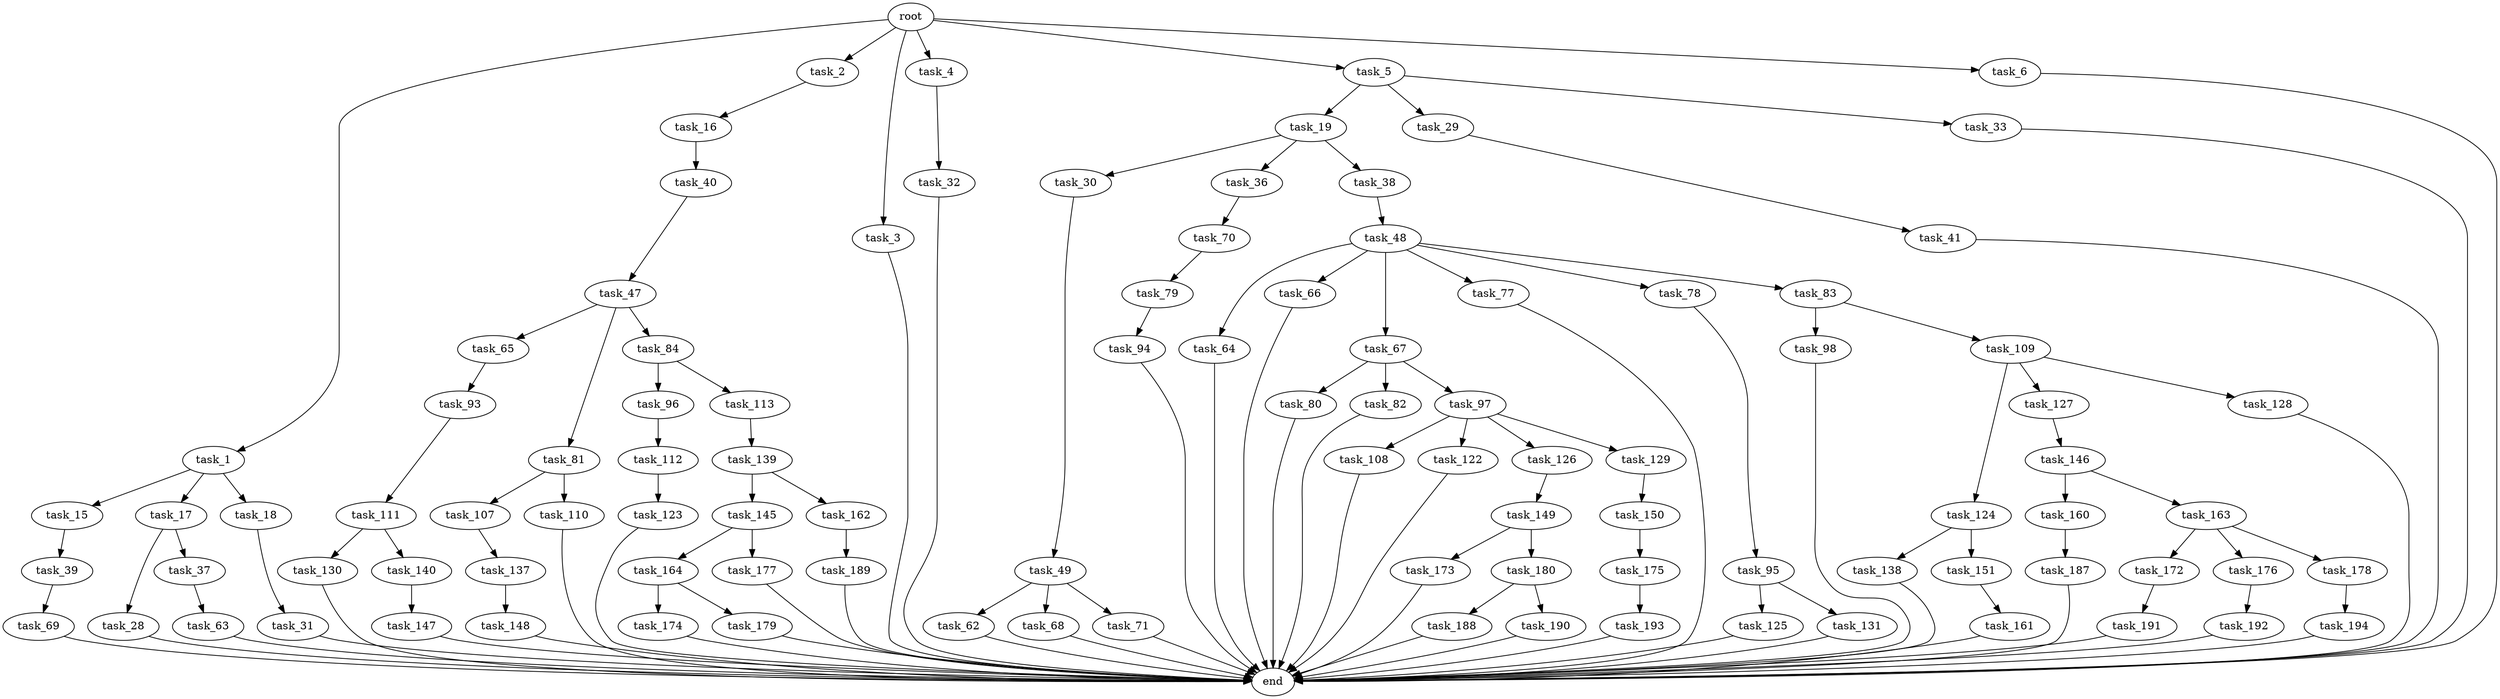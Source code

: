 digraph G {
  root [size="0.000000"];
  task_1 [size="368293445632.000000"];
  task_2 [size="196336411344.000000"];
  task_3 [size="1073741824000.000000"];
  task_4 [size="289236295213.000000"];
  task_5 [size="650278921.000000"];
  task_6 [size="1073741824000.000000"];
  task_15 [size="83018163543.000000"];
  task_16 [size="570962652209.000000"];
  task_17 [size="618129118.000000"];
  task_18 [size="5736188236.000000"];
  task_19 [size="1147956488.000000"];
  task_28 [size="21295103878.000000"];
  task_29 [size="11754337936.000000"];
  task_30 [size="368293445632.000000"];
  task_31 [size="218345325728.000000"];
  task_32 [size="216381164601.000000"];
  task_33 [size="368293445632.000000"];
  task_36 [size="180788946175.000000"];
  task_37 [size="2333014398.000000"];
  task_38 [size="368293445632.000000"];
  task_39 [size="40145835474.000000"];
  task_40 [size="8589934592.000000"];
  task_41 [size="242430496184.000000"];
  task_47 [size="549755813888.000000"];
  task_48 [size="22438391782.000000"];
  task_49 [size="134217728000.000000"];
  task_62 [size="99574022345.000000"];
  task_63 [size="9041626683.000000"];
  task_64 [size="3410665957.000000"];
  task_65 [size="19095852691.000000"];
  task_66 [size="25099668310.000000"];
  task_67 [size="38089934827.000000"];
  task_68 [size="8589934592.000000"];
  task_69 [size="22317251010.000000"];
  task_70 [size="4435169211.000000"];
  task_71 [size="368293445632.000000"];
  task_77 [size="37183251094.000000"];
  task_78 [size="827255181.000000"];
  task_79 [size="172304575686.000000"];
  task_80 [size="11069559660.000000"];
  task_81 [size="134217728000.000000"];
  task_82 [size="12364624082.000000"];
  task_83 [size="382673186.000000"];
  task_84 [size="823832045144.000000"];
  task_93 [size="15584201544.000000"];
  task_94 [size="415928326554.000000"];
  task_95 [size="1073741824000.000000"];
  task_96 [size="782757789696.000000"];
  task_97 [size="1073741824000.000000"];
  task_98 [size="34649803920.000000"];
  task_107 [size="45721519117.000000"];
  task_108 [size="3712666832.000000"];
  task_109 [size="368293445632.000000"];
  task_110 [size="368293445632.000000"];
  task_111 [size="2055336162.000000"];
  task_112 [size="377679871697.000000"];
  task_113 [size="782757789696.000000"];
  task_122 [size="92094464356.000000"];
  task_123 [size="58419319871.000000"];
  task_124 [size="94193244857.000000"];
  task_125 [size="11375173964.000000"];
  task_126 [size="368293445632.000000"];
  task_127 [size="24496426860.000000"];
  task_128 [size="1073741824000.000000"];
  task_129 [size="231928233984.000000"];
  task_130 [size="134217728000.000000"];
  task_131 [size="68719476736.000000"];
  task_137 [size="346303626958.000000"];
  task_138 [size="38958615816.000000"];
  task_139 [size="1073741824000.000000"];
  task_140 [size="207104366466.000000"];
  task_145 [size="75972495808.000000"];
  task_146 [size="8589934592.000000"];
  task_147 [size="6557170062.000000"];
  task_148 [size="1073741824000.000000"];
  task_149 [size="28991029248.000000"];
  task_150 [size="66633166357.000000"];
  task_151 [size="28991029248.000000"];
  task_160 [size="9487693799.000000"];
  task_161 [size="16346361625.000000"];
  task_162 [size="8589934592.000000"];
  task_163 [size="549755813888.000000"];
  task_164 [size="72152576742.000000"];
  task_172 [size="368293445632.000000"];
  task_173 [size="368293445632.000000"];
  task_174 [size="3737068673.000000"];
  task_175 [size="28991029248.000000"];
  task_176 [size="5909133843.000000"];
  task_177 [size="80167762763.000000"];
  task_178 [size="2760539610.000000"];
  task_179 [size="9852091945.000000"];
  task_180 [size="724239222096.000000"];
  task_187 [size="8589934592.000000"];
  task_188 [size="782757789696.000000"];
  task_189 [size="68719476736.000000"];
  task_190 [size="1020184650628.000000"];
  task_191 [size="368293445632.000000"];
  task_192 [size="25373093298.000000"];
  task_193 [size="456244119299.000000"];
  task_194 [size="38493501794.000000"];
  end [size="0.000000"];

  root -> task_1 [size="1.000000"];
  root -> task_2 [size="1.000000"];
  root -> task_3 [size="1.000000"];
  root -> task_4 [size="1.000000"];
  root -> task_5 [size="1.000000"];
  root -> task_6 [size="1.000000"];
  task_1 -> task_15 [size="411041792.000000"];
  task_1 -> task_17 [size="411041792.000000"];
  task_1 -> task_18 [size="411041792.000000"];
  task_2 -> task_16 [size="536870912.000000"];
  task_3 -> end [size="1.000000"];
  task_4 -> task_32 [size="838860800.000000"];
  task_5 -> task_19 [size="75497472.000000"];
  task_5 -> task_29 [size="75497472.000000"];
  task_5 -> task_33 [size="75497472.000000"];
  task_6 -> end [size="1.000000"];
  task_15 -> task_39 [size="134217728.000000"];
  task_16 -> task_40 [size="838860800.000000"];
  task_17 -> task_28 [size="33554432.000000"];
  task_17 -> task_37 [size="33554432.000000"];
  task_18 -> task_31 [size="134217728.000000"];
  task_19 -> task_30 [size="134217728.000000"];
  task_19 -> task_36 [size="134217728.000000"];
  task_19 -> task_38 [size="134217728.000000"];
  task_28 -> end [size="1.000000"];
  task_29 -> task_41 [size="209715200.000000"];
  task_30 -> task_49 [size="411041792.000000"];
  task_31 -> end [size="1.000000"];
  task_32 -> end [size="1.000000"];
  task_33 -> end [size="1.000000"];
  task_36 -> task_70 [size="411041792.000000"];
  task_37 -> task_63 [size="209715200.000000"];
  task_38 -> task_48 [size="411041792.000000"];
  task_39 -> task_69 [size="838860800.000000"];
  task_40 -> task_47 [size="33554432.000000"];
  task_41 -> end [size="1.000000"];
  task_47 -> task_65 [size="536870912.000000"];
  task_47 -> task_81 [size="536870912.000000"];
  task_47 -> task_84 [size="536870912.000000"];
  task_48 -> task_64 [size="838860800.000000"];
  task_48 -> task_66 [size="838860800.000000"];
  task_48 -> task_67 [size="838860800.000000"];
  task_48 -> task_77 [size="838860800.000000"];
  task_48 -> task_78 [size="838860800.000000"];
  task_48 -> task_83 [size="838860800.000000"];
  task_49 -> task_62 [size="209715200.000000"];
  task_49 -> task_68 [size="209715200.000000"];
  task_49 -> task_71 [size="209715200.000000"];
  task_62 -> end [size="1.000000"];
  task_63 -> end [size="1.000000"];
  task_64 -> end [size="1.000000"];
  task_65 -> task_93 [size="679477248.000000"];
  task_66 -> end [size="1.000000"];
  task_67 -> task_80 [size="33554432.000000"];
  task_67 -> task_82 [size="33554432.000000"];
  task_67 -> task_97 [size="33554432.000000"];
  task_68 -> end [size="1.000000"];
  task_69 -> end [size="1.000000"];
  task_70 -> task_79 [size="209715200.000000"];
  task_71 -> end [size="1.000000"];
  task_77 -> end [size="1.000000"];
  task_78 -> task_95 [size="33554432.000000"];
  task_79 -> task_94 [size="411041792.000000"];
  task_80 -> end [size="1.000000"];
  task_81 -> task_107 [size="209715200.000000"];
  task_81 -> task_110 [size="209715200.000000"];
  task_82 -> end [size="1.000000"];
  task_83 -> task_98 [size="33554432.000000"];
  task_83 -> task_109 [size="33554432.000000"];
  task_84 -> task_96 [size="838860800.000000"];
  task_84 -> task_113 [size="838860800.000000"];
  task_93 -> task_111 [size="411041792.000000"];
  task_94 -> end [size="1.000000"];
  task_95 -> task_125 [size="838860800.000000"];
  task_95 -> task_131 [size="838860800.000000"];
  task_96 -> task_112 [size="679477248.000000"];
  task_97 -> task_108 [size="838860800.000000"];
  task_97 -> task_122 [size="838860800.000000"];
  task_97 -> task_126 [size="838860800.000000"];
  task_97 -> task_129 [size="838860800.000000"];
  task_98 -> end [size="1.000000"];
  task_107 -> task_137 [size="33554432.000000"];
  task_108 -> end [size="1.000000"];
  task_109 -> task_124 [size="411041792.000000"];
  task_109 -> task_127 [size="411041792.000000"];
  task_109 -> task_128 [size="411041792.000000"];
  task_110 -> end [size="1.000000"];
  task_111 -> task_130 [size="33554432.000000"];
  task_111 -> task_140 [size="33554432.000000"];
  task_112 -> task_123 [size="411041792.000000"];
  task_113 -> task_139 [size="679477248.000000"];
  task_122 -> end [size="1.000000"];
  task_123 -> end [size="1.000000"];
  task_124 -> task_138 [size="209715200.000000"];
  task_124 -> task_151 [size="209715200.000000"];
  task_125 -> end [size="1.000000"];
  task_126 -> task_149 [size="411041792.000000"];
  task_127 -> task_146 [size="411041792.000000"];
  task_128 -> end [size="1.000000"];
  task_129 -> task_150 [size="301989888.000000"];
  task_130 -> end [size="1.000000"];
  task_131 -> end [size="1.000000"];
  task_137 -> task_148 [size="301989888.000000"];
  task_138 -> end [size="1.000000"];
  task_139 -> task_145 [size="838860800.000000"];
  task_139 -> task_162 [size="838860800.000000"];
  task_140 -> task_147 [size="536870912.000000"];
  task_145 -> task_164 [size="75497472.000000"];
  task_145 -> task_177 [size="75497472.000000"];
  task_146 -> task_160 [size="33554432.000000"];
  task_146 -> task_163 [size="33554432.000000"];
  task_147 -> end [size="1.000000"];
  task_148 -> end [size="1.000000"];
  task_149 -> task_173 [size="75497472.000000"];
  task_149 -> task_180 [size="75497472.000000"];
  task_150 -> task_175 [size="134217728.000000"];
  task_151 -> task_161 [size="75497472.000000"];
  task_160 -> task_187 [size="209715200.000000"];
  task_161 -> end [size="1.000000"];
  task_162 -> task_189 [size="33554432.000000"];
  task_163 -> task_172 [size="536870912.000000"];
  task_163 -> task_176 [size="536870912.000000"];
  task_163 -> task_178 [size="536870912.000000"];
  task_164 -> task_174 [size="134217728.000000"];
  task_164 -> task_179 [size="134217728.000000"];
  task_172 -> task_191 [size="411041792.000000"];
  task_173 -> end [size="1.000000"];
  task_174 -> end [size="1.000000"];
  task_175 -> task_193 [size="75497472.000000"];
  task_176 -> task_192 [size="411041792.000000"];
  task_177 -> end [size="1.000000"];
  task_178 -> task_194 [size="301989888.000000"];
  task_179 -> end [size="1.000000"];
  task_180 -> task_188 [size="679477248.000000"];
  task_180 -> task_190 [size="679477248.000000"];
  task_187 -> end [size="1.000000"];
  task_188 -> end [size="1.000000"];
  task_189 -> end [size="1.000000"];
  task_190 -> end [size="1.000000"];
  task_191 -> end [size="1.000000"];
  task_192 -> end [size="1.000000"];
  task_193 -> end [size="1.000000"];
  task_194 -> end [size="1.000000"];
}
